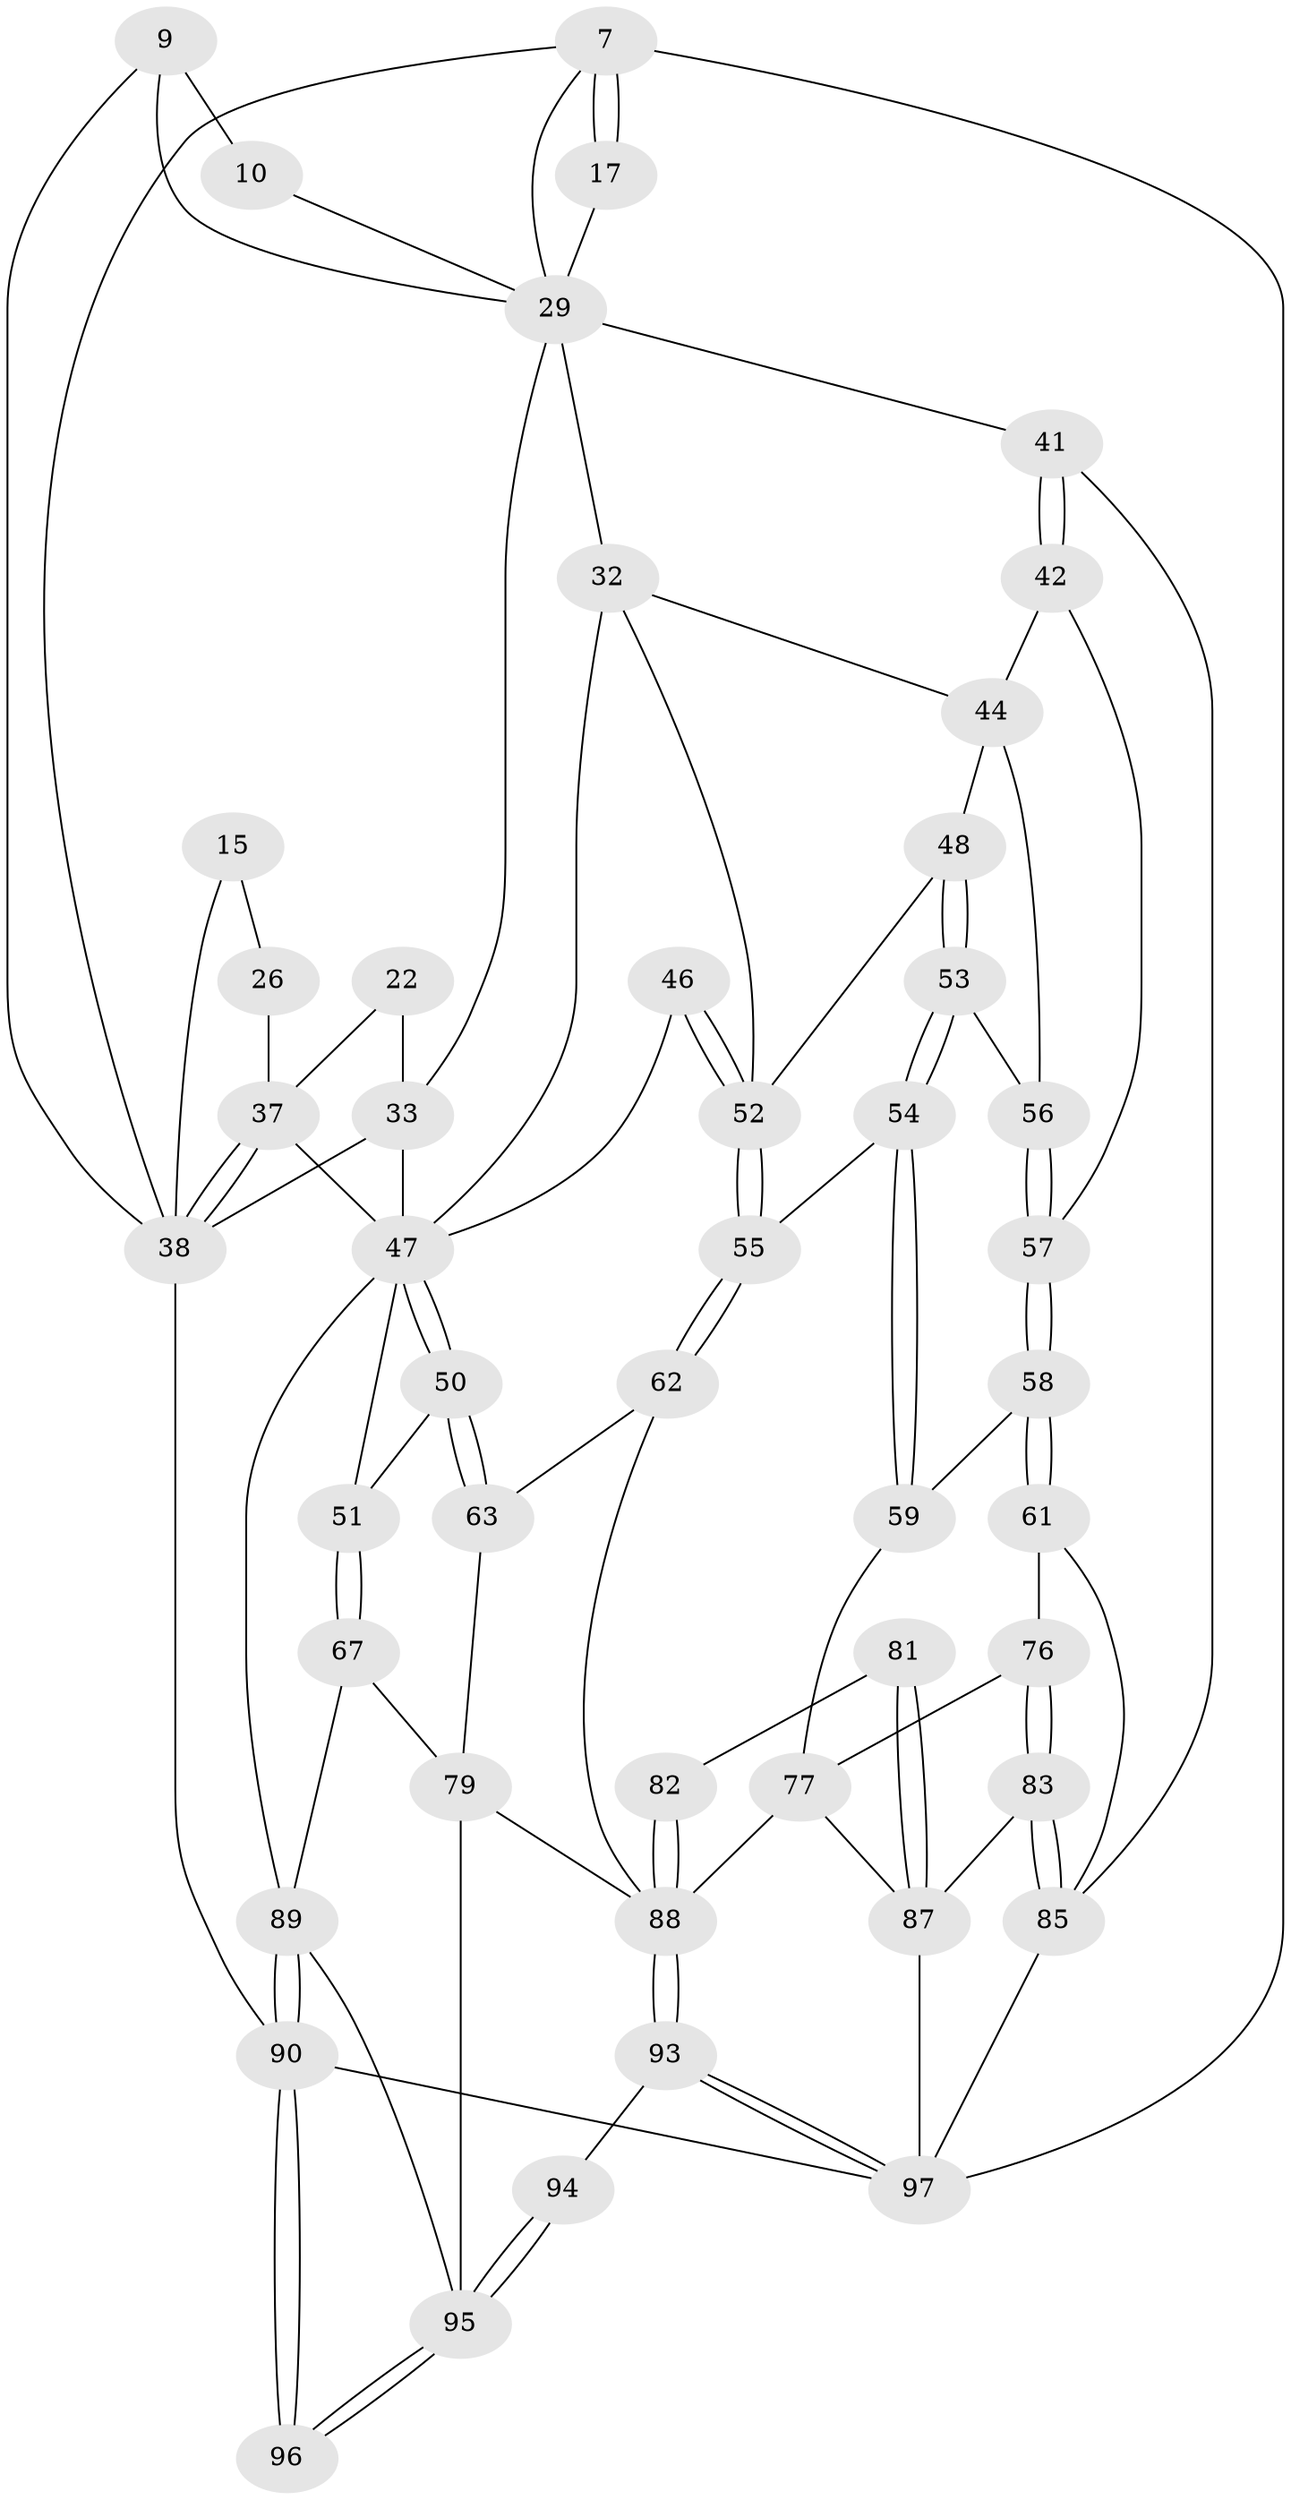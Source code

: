 // original degree distribution, {3: 0.030927835051546393, 6: 0.18556701030927836, 4: 0.1958762886597938, 5: 0.5876288659793815}
// Generated by graph-tools (version 1.1) at 2025/00/03/09/25 05:00:38]
// undirected, 48 vertices, 106 edges
graph export_dot {
graph [start="1"]
  node [color=gray90,style=filled];
  7 [pos="+0.9405835726512357+0.12280780118581079",super="+1+2"];
  9 [pos="+0.7567562019959223+0.020478505291229795",super="+6+5"];
  10 [pos="+0.7181342431039501+0.2042159265553108"];
  15 [pos="+0+0.2588654203306209",super="+12"];
  17 [pos="+1+0"];
  22 [pos="+0.38093307560062456+0.28590722184144074"];
  26 [pos="+0+0.2660334383927631"];
  29 [pos="+0.855180425457356+0.2869581543219393",super="+27+8+28+18+19"];
  32 [pos="+0.7043424756952992+0.40717806178026167",super="+31"];
  33 [pos="+0.5476314800526789+0.30392381998579154",super="+20+21"];
  37 [pos="+0.16218327128859722+0.49345149737744615",super="+25"];
  38 [pos="+0+0.5275812188588322",super="+16"];
  41 [pos="+1+0.4507501412149504"];
  42 [pos="+1+0.4846645614208428"];
  44 [pos="+0.896571427605364+0.477086217803296",super="+43"];
  46 [pos="+0.6582825340183439+0.6036631466702156"];
  47 [pos="+0.5304440163411637+0.535735188106921",super="+36+40"];
  48 [pos="+0.8161042182067602+0.5217473575715537"];
  50 [pos="+0.45223574845167197+0.5885123322288452"];
  51 [pos="+0.395971504571379+0.6091327720351329"];
  52 [pos="+0.6686714332229284+0.6183218124933223",super="+49+45"];
  53 [pos="+0.8338613997655759+0.5821888009669006"];
  54 [pos="+0.7913131029161146+0.6725723935539646"];
  55 [pos="+0.6873510257293068+0.6524629236850293"];
  56 [pos="+0.8950138385005741+0.5784531910187984"];
  57 [pos="+0.9289219708732148+0.622122474520207"];
  58 [pos="+0.9375322403139542+0.6837118980846225"];
  59 [pos="+0.8012033509204626+0.6852253502780342"];
  61 [pos="+1+0.7360301292628619"];
  62 [pos="+0.6473093151665933+0.7173669545016944"];
  63 [pos="+0.5831681210523888+0.7282841003333677"];
  67 [pos="+0.3941794656321653+0.753480635015647"];
  76 [pos="+0.9385114099218288+0.787634672624428"];
  77 [pos="+0.808691411357874+0.7202240974473358",super="+72"];
  79 [pos="+0.48661552121388735+0.856914067697939",super="+71"];
  81 [pos="+0.7933437819792019+0.8621353104222708"];
  82 [pos="+0.7345655084881123+0.8950967520653232"];
  83 [pos="+0.9137287760936988+0.8166151841322494"];
  85 [pos="+0.960041821454692+0.8796590568418139",super="+70"];
  87 [pos="+0.9084772259406272+0.9370398253443801",super="+84+80"];
  88 [pos="+0.6970250732868132+1",super="+78+74+73"];
  89 [pos="+0.2688766129307416+0.8685981338255799",super="+68+64"];
  90 [pos="+0.16930644383579121+0.983744703714847",super="+75"];
  93 [pos="+0.7233802722841147+1"];
  94 [pos="+0.42750483203172696+1"];
  95 [pos="+0.26420852804174283+1",super="+92+91"];
  96 [pos="+0.22292494070978802+1"];
  97 [pos="+0.9989968471471774+1",super="+69+86"];
  7 -- 17 [weight=2];
  7 -- 17;
  7 -- 97;
  7 -- 29;
  7 -- 38;
  9 -- 10 [weight=2];
  9 -- 29;
  9 -- 38;
  10 -- 29;
  15 -- 26 [weight=2];
  15 -- 38 [weight=2];
  17 -- 29;
  22 -- 33 [weight=2];
  22 -- 37;
  26 -- 37;
  29 -- 41;
  29 -- 32 [weight=2];
  29 -- 33;
  32 -- 52;
  32 -- 44;
  32 -- 47;
  33 -- 38;
  33 -- 47;
  37 -- 38 [weight=2];
  37 -- 38;
  37 -- 47 [weight=2];
  38 -- 90 [weight=2];
  41 -- 42;
  41 -- 42;
  41 -- 85;
  42 -- 57;
  42 -- 44;
  44 -- 48;
  44 -- 56;
  46 -- 47;
  46 -- 52 [weight=2];
  46 -- 52;
  47 -- 50;
  47 -- 50;
  47 -- 89;
  47 -- 51;
  48 -- 53;
  48 -- 53;
  48 -- 52;
  50 -- 51;
  50 -- 63;
  50 -- 63;
  51 -- 67;
  51 -- 67;
  52 -- 55;
  52 -- 55;
  53 -- 54;
  53 -- 54;
  53 -- 56;
  54 -- 55;
  54 -- 59;
  54 -- 59;
  55 -- 62;
  55 -- 62;
  56 -- 57;
  56 -- 57;
  57 -- 58;
  57 -- 58;
  58 -- 59;
  58 -- 61;
  58 -- 61;
  59 -- 77;
  61 -- 76;
  61 -- 85;
  62 -- 63;
  62 -- 88;
  63 -- 79;
  67 -- 79;
  67 -- 89;
  76 -- 77;
  76 -- 83;
  76 -- 83;
  77 -- 87;
  77 -- 88;
  79 -- 95;
  79 -- 88;
  81 -- 82;
  81 -- 87 [weight=2];
  81 -- 87;
  82 -- 88 [weight=2];
  82 -- 88;
  83 -- 85;
  83 -- 85;
  83 -- 87;
  85 -- 97 [weight=2];
  87 -- 97;
  88 -- 93;
  88 -- 93;
  89 -- 90 [weight=2];
  89 -- 90;
  89 -- 95;
  90 -- 96 [weight=2];
  90 -- 96;
  90 -- 97;
  93 -- 94;
  93 -- 97;
  93 -- 97;
  94 -- 95 [weight=2];
  94 -- 95;
  95 -- 96;
  95 -- 96;
}
